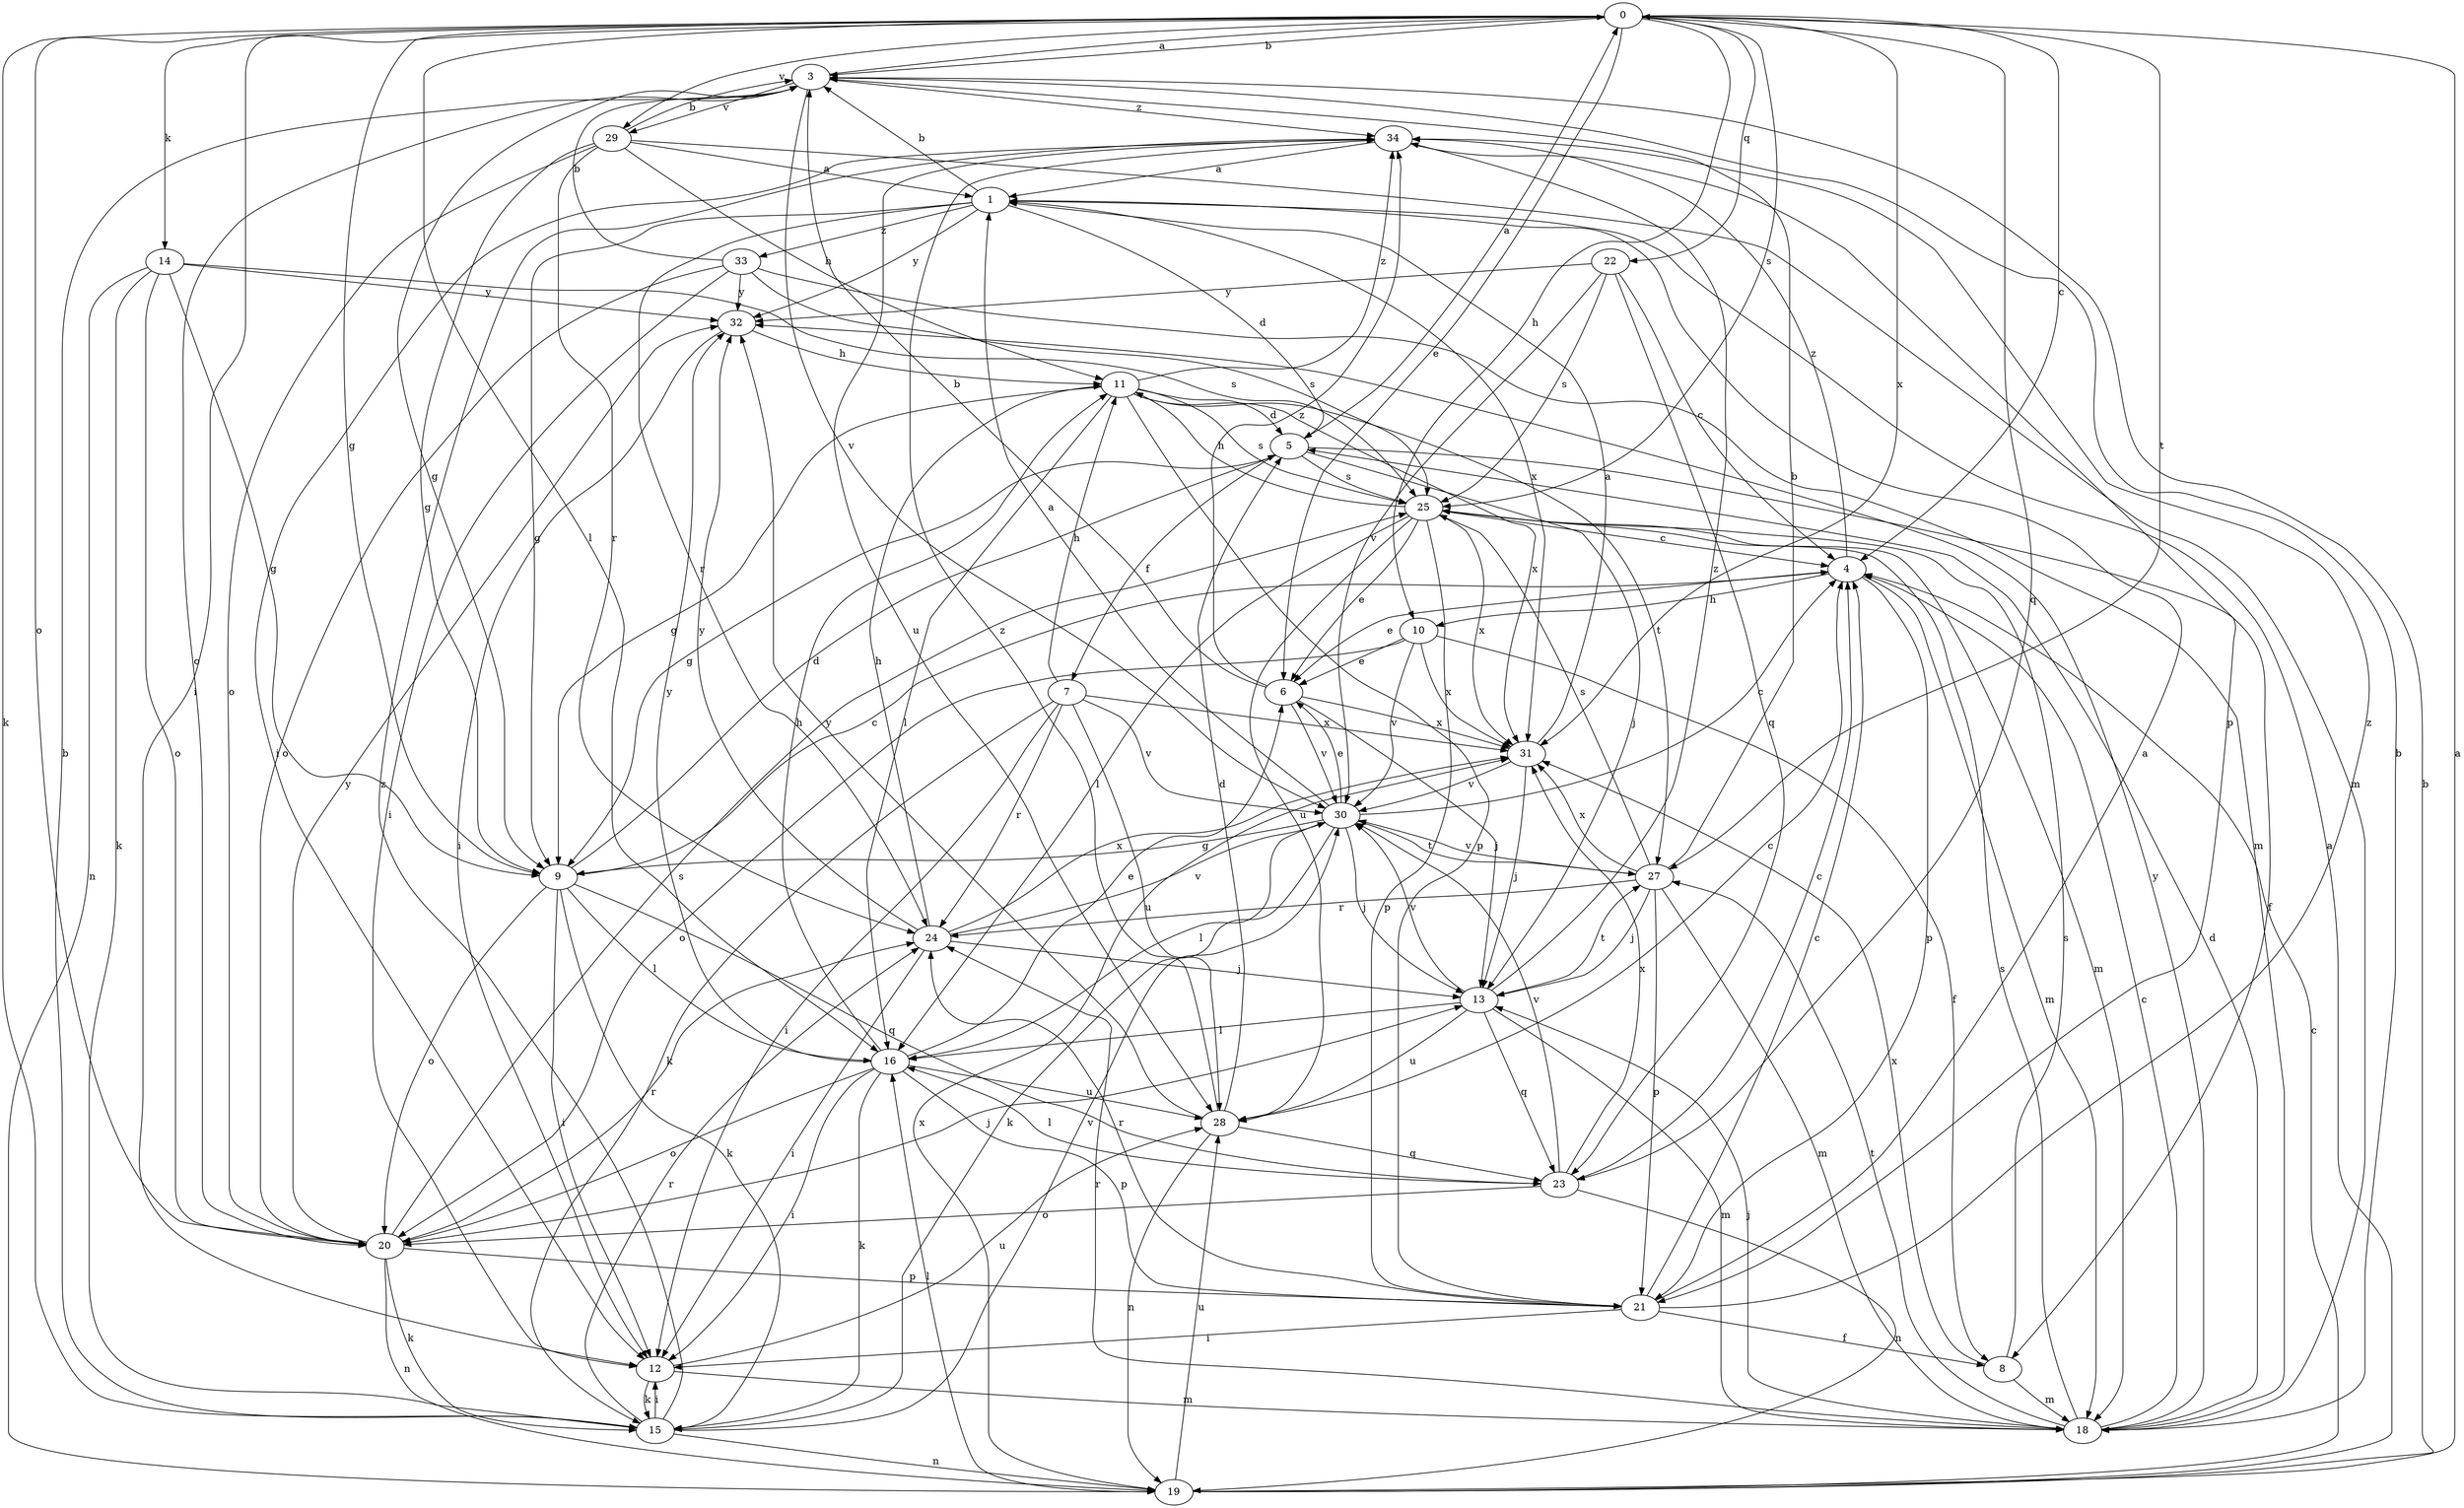 strict digraph  {
0;
1;
3;
4;
5;
6;
7;
8;
9;
10;
11;
12;
13;
14;
15;
16;
18;
19;
20;
21;
22;
23;
24;
25;
27;
28;
29;
30;
31;
32;
33;
34;
0 -> 3  [label=b];
0 -> 4  [label=c];
0 -> 6  [label=e];
0 -> 9  [label=g];
0 -> 10  [label=h];
0 -> 12  [label=i];
0 -> 14  [label=k];
0 -> 15  [label=k];
0 -> 16  [label=l];
0 -> 20  [label=o];
0 -> 22  [label=q];
0 -> 23  [label=q];
0 -> 25  [label=s];
0 -> 27  [label=t];
0 -> 29  [label=v];
0 -> 31  [label=x];
1 -> 3  [label=b];
1 -> 5  [label=d];
1 -> 9  [label=g];
1 -> 24  [label=r];
1 -> 31  [label=x];
1 -> 32  [label=y];
1 -> 33  [label=z];
3 -> 0  [label=a];
3 -> 9  [label=g];
3 -> 20  [label=o];
3 -> 29  [label=v];
3 -> 30  [label=v];
3 -> 34  [label=z];
4 -> 6  [label=e];
4 -> 10  [label=h];
4 -> 18  [label=m];
4 -> 21  [label=p];
4 -> 34  [label=z];
5 -> 0  [label=a];
5 -> 7  [label=f];
5 -> 8  [label=f];
5 -> 9  [label=g];
5 -> 13  [label=j];
5 -> 25  [label=s];
6 -> 3  [label=b];
6 -> 13  [label=j];
6 -> 30  [label=v];
6 -> 31  [label=x];
6 -> 34  [label=z];
7 -> 11  [label=h];
7 -> 12  [label=i];
7 -> 15  [label=k];
7 -> 24  [label=r];
7 -> 28  [label=u];
7 -> 30  [label=v];
7 -> 31  [label=x];
8 -> 18  [label=m];
8 -> 25  [label=s];
8 -> 31  [label=x];
9 -> 4  [label=c];
9 -> 5  [label=d];
9 -> 12  [label=i];
9 -> 15  [label=k];
9 -> 16  [label=l];
9 -> 20  [label=o];
9 -> 23  [label=q];
10 -> 6  [label=e];
10 -> 8  [label=f];
10 -> 20  [label=o];
10 -> 30  [label=v];
10 -> 31  [label=x];
11 -> 5  [label=d];
11 -> 9  [label=g];
11 -> 16  [label=l];
11 -> 21  [label=p];
11 -> 25  [label=s];
11 -> 27  [label=t];
11 -> 31  [label=x];
11 -> 34  [label=z];
12 -> 15  [label=k];
12 -> 18  [label=m];
12 -> 28  [label=u];
13 -> 16  [label=l];
13 -> 18  [label=m];
13 -> 23  [label=q];
13 -> 27  [label=t];
13 -> 28  [label=u];
13 -> 30  [label=v];
13 -> 34  [label=z];
14 -> 9  [label=g];
14 -> 15  [label=k];
14 -> 19  [label=n];
14 -> 20  [label=o];
14 -> 25  [label=s];
14 -> 32  [label=y];
15 -> 3  [label=b];
15 -> 12  [label=i];
15 -> 19  [label=n];
15 -> 24  [label=r];
15 -> 30  [label=v];
15 -> 34  [label=z];
16 -> 6  [label=e];
16 -> 11  [label=h];
16 -> 12  [label=i];
16 -> 15  [label=k];
16 -> 20  [label=o];
16 -> 21  [label=p];
16 -> 28  [label=u];
16 -> 32  [label=y];
18 -> 3  [label=b];
18 -> 4  [label=c];
18 -> 5  [label=d];
18 -> 13  [label=j];
18 -> 24  [label=r];
18 -> 25  [label=s];
18 -> 27  [label=t];
18 -> 32  [label=y];
19 -> 0  [label=a];
19 -> 1  [label=a];
19 -> 3  [label=b];
19 -> 4  [label=c];
19 -> 16  [label=l];
19 -> 28  [label=u];
19 -> 31  [label=x];
20 -> 13  [label=j];
20 -> 15  [label=k];
20 -> 19  [label=n];
20 -> 21  [label=p];
20 -> 24  [label=r];
20 -> 25  [label=s];
20 -> 32  [label=y];
21 -> 1  [label=a];
21 -> 4  [label=c];
21 -> 8  [label=f];
21 -> 12  [label=i];
21 -> 24  [label=r];
21 -> 34  [label=z];
22 -> 4  [label=c];
22 -> 23  [label=q];
22 -> 25  [label=s];
22 -> 30  [label=v];
22 -> 32  [label=y];
23 -> 4  [label=c];
23 -> 16  [label=l];
23 -> 19  [label=n];
23 -> 20  [label=o];
23 -> 30  [label=v];
23 -> 31  [label=x];
24 -> 11  [label=h];
24 -> 12  [label=i];
24 -> 13  [label=j];
24 -> 30  [label=v];
24 -> 31  [label=x];
24 -> 32  [label=y];
25 -> 4  [label=c];
25 -> 6  [label=e];
25 -> 11  [label=h];
25 -> 16  [label=l];
25 -> 18  [label=m];
25 -> 21  [label=p];
25 -> 28  [label=u];
25 -> 31  [label=x];
27 -> 3  [label=b];
27 -> 13  [label=j];
27 -> 18  [label=m];
27 -> 21  [label=p];
27 -> 24  [label=r];
27 -> 25  [label=s];
27 -> 30  [label=v];
27 -> 31  [label=x];
28 -> 4  [label=c];
28 -> 5  [label=d];
28 -> 19  [label=n];
28 -> 23  [label=q];
28 -> 32  [label=y];
28 -> 34  [label=z];
29 -> 1  [label=a];
29 -> 3  [label=b];
29 -> 9  [label=g];
29 -> 11  [label=h];
29 -> 18  [label=m];
29 -> 20  [label=o];
29 -> 24  [label=r];
30 -> 1  [label=a];
30 -> 4  [label=c];
30 -> 6  [label=e];
30 -> 9  [label=g];
30 -> 13  [label=j];
30 -> 15  [label=k];
30 -> 16  [label=l];
30 -> 27  [label=t];
31 -> 1  [label=a];
31 -> 13  [label=j];
31 -> 30  [label=v];
32 -> 11  [label=h];
32 -> 12  [label=i];
33 -> 3  [label=b];
33 -> 12  [label=i];
33 -> 18  [label=m];
33 -> 20  [label=o];
33 -> 25  [label=s];
33 -> 32  [label=y];
34 -> 1  [label=a];
34 -> 12  [label=i];
34 -> 21  [label=p];
34 -> 28  [label=u];
}
